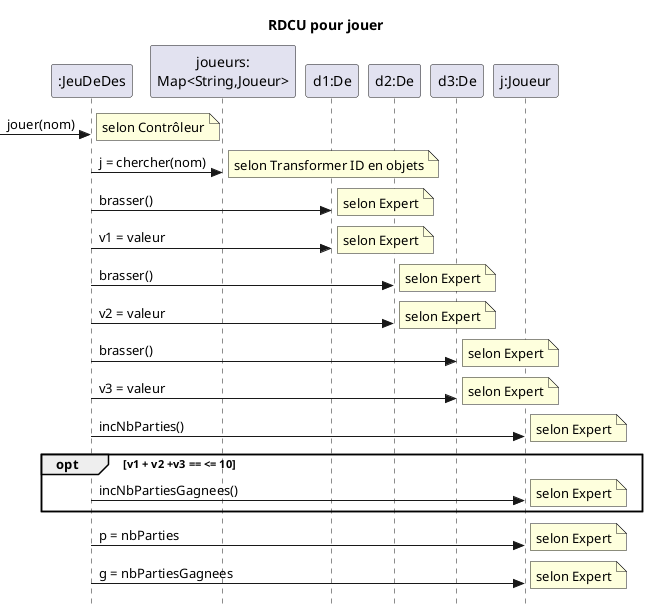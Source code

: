 @startuml
skinparam style strictuml
skinparam defaultfontname Verdana
title RDCU pour jouer
participant ":JeuDeDes" as c
participant "joueurs:\nMap<String,Joueur>" as jm
participant "d1:De" as d1
participant "d2:De" as d2
participant "d3:De" as d3
participant "j:Joueur" as j
->c : jouer(nom)
note right : selon Contrôleur
c->jm : j = chercher(nom)
note right : selon Transformer ID en objets
c->d1 : brasser()
note right : selon Expert
c->d1 : v1 = valeur
note right : selon Expert
c->d2 : brasser()
note right : selon Expert
c->d2 : v2 = valeur
note right : selon Expert
c->d3 : brasser()
note right : selon Expert
c->d3 : v3 = valeur
note right : selon Expert
c->j : incNbParties()
note right : selon Expert
opt v1 + v2 +v3 == <= 10
  c->j : incNbPartiesGagnees()
  note right : selon Expert
end opt
c->j : p = nbParties
note right : selon Expert
c->j : g = nbPartiesGagnees
note right : selon Expert
@enduml